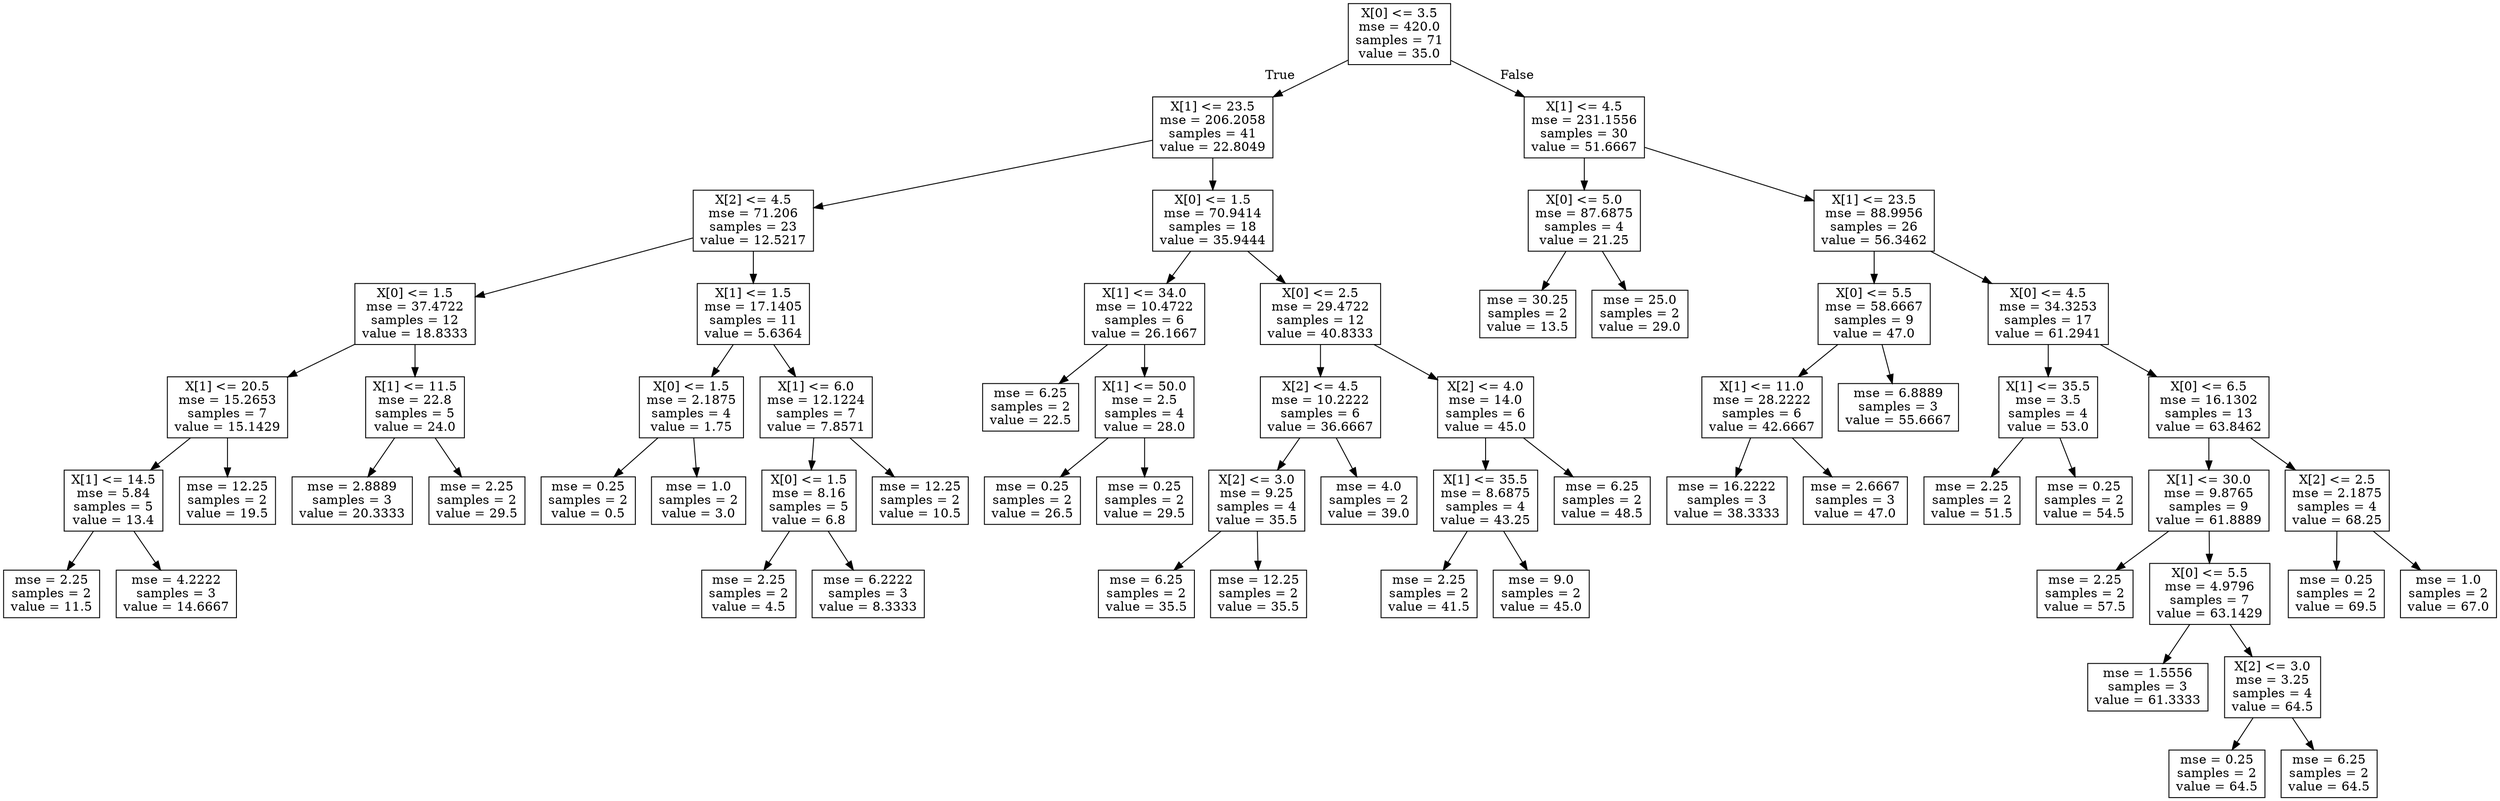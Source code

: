 digraph Tree {
node [shape=box] ;
0 [label="X[0] <= 3.5\nmse = 420.0\nsamples = 71\nvalue = 35.0"] ;
1 [label="X[1] <= 23.5\nmse = 206.2058\nsamples = 41\nvalue = 22.8049"] ;
0 -> 1 [labeldistance=2.5, labelangle=45, headlabel="True"] ;
2 [label="X[2] <= 4.5\nmse = 71.206\nsamples = 23\nvalue = 12.5217"] ;
1 -> 2 ;
3 [label="X[0] <= 1.5\nmse = 37.4722\nsamples = 12\nvalue = 18.8333"] ;
2 -> 3 ;
4 [label="X[1] <= 20.5\nmse = 15.2653\nsamples = 7\nvalue = 15.1429"] ;
3 -> 4 ;
5 [label="X[1] <= 14.5\nmse = 5.84\nsamples = 5\nvalue = 13.4"] ;
4 -> 5 ;
6 [label="mse = 2.25\nsamples = 2\nvalue = 11.5"] ;
5 -> 6 ;
7 [label="mse = 4.2222\nsamples = 3\nvalue = 14.6667"] ;
5 -> 7 ;
8 [label="mse = 12.25\nsamples = 2\nvalue = 19.5"] ;
4 -> 8 ;
9 [label="X[1] <= 11.5\nmse = 22.8\nsamples = 5\nvalue = 24.0"] ;
3 -> 9 ;
10 [label="mse = 2.8889\nsamples = 3\nvalue = 20.3333"] ;
9 -> 10 ;
11 [label="mse = 2.25\nsamples = 2\nvalue = 29.5"] ;
9 -> 11 ;
12 [label="X[1] <= 1.5\nmse = 17.1405\nsamples = 11\nvalue = 5.6364"] ;
2 -> 12 ;
13 [label="X[0] <= 1.5\nmse = 2.1875\nsamples = 4\nvalue = 1.75"] ;
12 -> 13 ;
14 [label="mse = 0.25\nsamples = 2\nvalue = 0.5"] ;
13 -> 14 ;
15 [label="mse = 1.0\nsamples = 2\nvalue = 3.0"] ;
13 -> 15 ;
16 [label="X[1] <= 6.0\nmse = 12.1224\nsamples = 7\nvalue = 7.8571"] ;
12 -> 16 ;
17 [label="X[0] <= 1.5\nmse = 8.16\nsamples = 5\nvalue = 6.8"] ;
16 -> 17 ;
18 [label="mse = 2.25\nsamples = 2\nvalue = 4.5"] ;
17 -> 18 ;
19 [label="mse = 6.2222\nsamples = 3\nvalue = 8.3333"] ;
17 -> 19 ;
20 [label="mse = 12.25\nsamples = 2\nvalue = 10.5"] ;
16 -> 20 ;
21 [label="X[0] <= 1.5\nmse = 70.9414\nsamples = 18\nvalue = 35.9444"] ;
1 -> 21 ;
22 [label="X[1] <= 34.0\nmse = 10.4722\nsamples = 6\nvalue = 26.1667"] ;
21 -> 22 ;
23 [label="mse = 6.25\nsamples = 2\nvalue = 22.5"] ;
22 -> 23 ;
24 [label="X[1] <= 50.0\nmse = 2.5\nsamples = 4\nvalue = 28.0"] ;
22 -> 24 ;
25 [label="mse = 0.25\nsamples = 2\nvalue = 26.5"] ;
24 -> 25 ;
26 [label="mse = 0.25\nsamples = 2\nvalue = 29.5"] ;
24 -> 26 ;
27 [label="X[0] <= 2.5\nmse = 29.4722\nsamples = 12\nvalue = 40.8333"] ;
21 -> 27 ;
28 [label="X[2] <= 4.5\nmse = 10.2222\nsamples = 6\nvalue = 36.6667"] ;
27 -> 28 ;
29 [label="X[2] <= 3.0\nmse = 9.25\nsamples = 4\nvalue = 35.5"] ;
28 -> 29 ;
30 [label="mse = 6.25\nsamples = 2\nvalue = 35.5"] ;
29 -> 30 ;
31 [label="mse = 12.25\nsamples = 2\nvalue = 35.5"] ;
29 -> 31 ;
32 [label="mse = 4.0\nsamples = 2\nvalue = 39.0"] ;
28 -> 32 ;
33 [label="X[2] <= 4.0\nmse = 14.0\nsamples = 6\nvalue = 45.0"] ;
27 -> 33 ;
34 [label="X[1] <= 35.5\nmse = 8.6875\nsamples = 4\nvalue = 43.25"] ;
33 -> 34 ;
35 [label="mse = 2.25\nsamples = 2\nvalue = 41.5"] ;
34 -> 35 ;
36 [label="mse = 9.0\nsamples = 2\nvalue = 45.0"] ;
34 -> 36 ;
37 [label="mse = 6.25\nsamples = 2\nvalue = 48.5"] ;
33 -> 37 ;
38 [label="X[1] <= 4.5\nmse = 231.1556\nsamples = 30\nvalue = 51.6667"] ;
0 -> 38 [labeldistance=2.5, labelangle=-45, headlabel="False"] ;
39 [label="X[0] <= 5.0\nmse = 87.6875\nsamples = 4\nvalue = 21.25"] ;
38 -> 39 ;
40 [label="mse = 30.25\nsamples = 2\nvalue = 13.5"] ;
39 -> 40 ;
41 [label="mse = 25.0\nsamples = 2\nvalue = 29.0"] ;
39 -> 41 ;
42 [label="X[1] <= 23.5\nmse = 88.9956\nsamples = 26\nvalue = 56.3462"] ;
38 -> 42 ;
43 [label="X[0] <= 5.5\nmse = 58.6667\nsamples = 9\nvalue = 47.0"] ;
42 -> 43 ;
44 [label="X[1] <= 11.0\nmse = 28.2222\nsamples = 6\nvalue = 42.6667"] ;
43 -> 44 ;
45 [label="mse = 16.2222\nsamples = 3\nvalue = 38.3333"] ;
44 -> 45 ;
46 [label="mse = 2.6667\nsamples = 3\nvalue = 47.0"] ;
44 -> 46 ;
47 [label="mse = 6.8889\nsamples = 3\nvalue = 55.6667"] ;
43 -> 47 ;
48 [label="X[0] <= 4.5\nmse = 34.3253\nsamples = 17\nvalue = 61.2941"] ;
42 -> 48 ;
49 [label="X[1] <= 35.5\nmse = 3.5\nsamples = 4\nvalue = 53.0"] ;
48 -> 49 ;
50 [label="mse = 2.25\nsamples = 2\nvalue = 51.5"] ;
49 -> 50 ;
51 [label="mse = 0.25\nsamples = 2\nvalue = 54.5"] ;
49 -> 51 ;
52 [label="X[0] <= 6.5\nmse = 16.1302\nsamples = 13\nvalue = 63.8462"] ;
48 -> 52 ;
53 [label="X[1] <= 30.0\nmse = 9.8765\nsamples = 9\nvalue = 61.8889"] ;
52 -> 53 ;
54 [label="mse = 2.25\nsamples = 2\nvalue = 57.5"] ;
53 -> 54 ;
55 [label="X[0] <= 5.5\nmse = 4.9796\nsamples = 7\nvalue = 63.1429"] ;
53 -> 55 ;
56 [label="mse = 1.5556\nsamples = 3\nvalue = 61.3333"] ;
55 -> 56 ;
57 [label="X[2] <= 3.0\nmse = 3.25\nsamples = 4\nvalue = 64.5"] ;
55 -> 57 ;
58 [label="mse = 0.25\nsamples = 2\nvalue = 64.5"] ;
57 -> 58 ;
59 [label="mse = 6.25\nsamples = 2\nvalue = 64.5"] ;
57 -> 59 ;
60 [label="X[2] <= 2.5\nmse = 2.1875\nsamples = 4\nvalue = 68.25"] ;
52 -> 60 ;
61 [label="mse = 0.25\nsamples = 2\nvalue = 69.5"] ;
60 -> 61 ;
62 [label="mse = 1.0\nsamples = 2\nvalue = 67.0"] ;
60 -> 62 ;
}